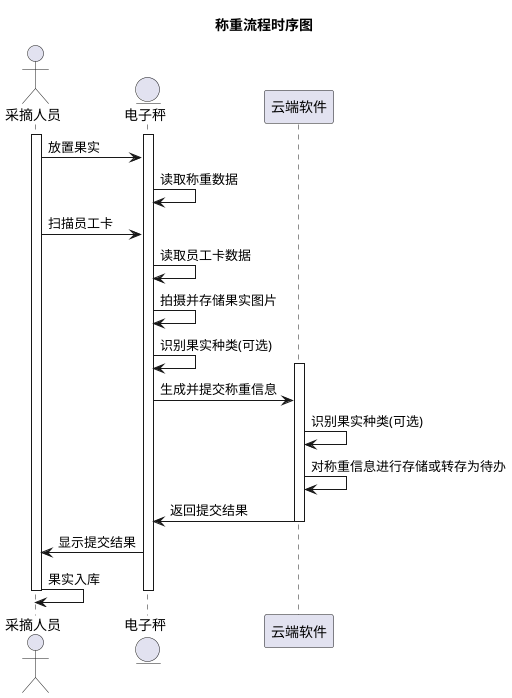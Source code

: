 @startuml 称重流程时序图
title 称重流程时序图

actor 采摘人员 as staff
entity 电子秤 as scale
participant 云端软件 as server

activate staff
activate scale
staff->scale: 放置果实
scale->scale: 读取称重数据
staff->scale: 扫描员工卡
scale->scale: 读取员工卡数据
scale->scale: 拍摄并存储果实图片
scale->scale: 识别果实种类(可选)
activate server
scale->server: 生成并提交称重信息
server->server: 识别果实种类(可选)
server->server: 对称重信息进行存储或转存为待办
server->scale: 返回提交结果
deactivate server
scale->staff: 显示提交结果
staff->staff: 果实入库
deactivate scale
deactivate staff
@enduml
